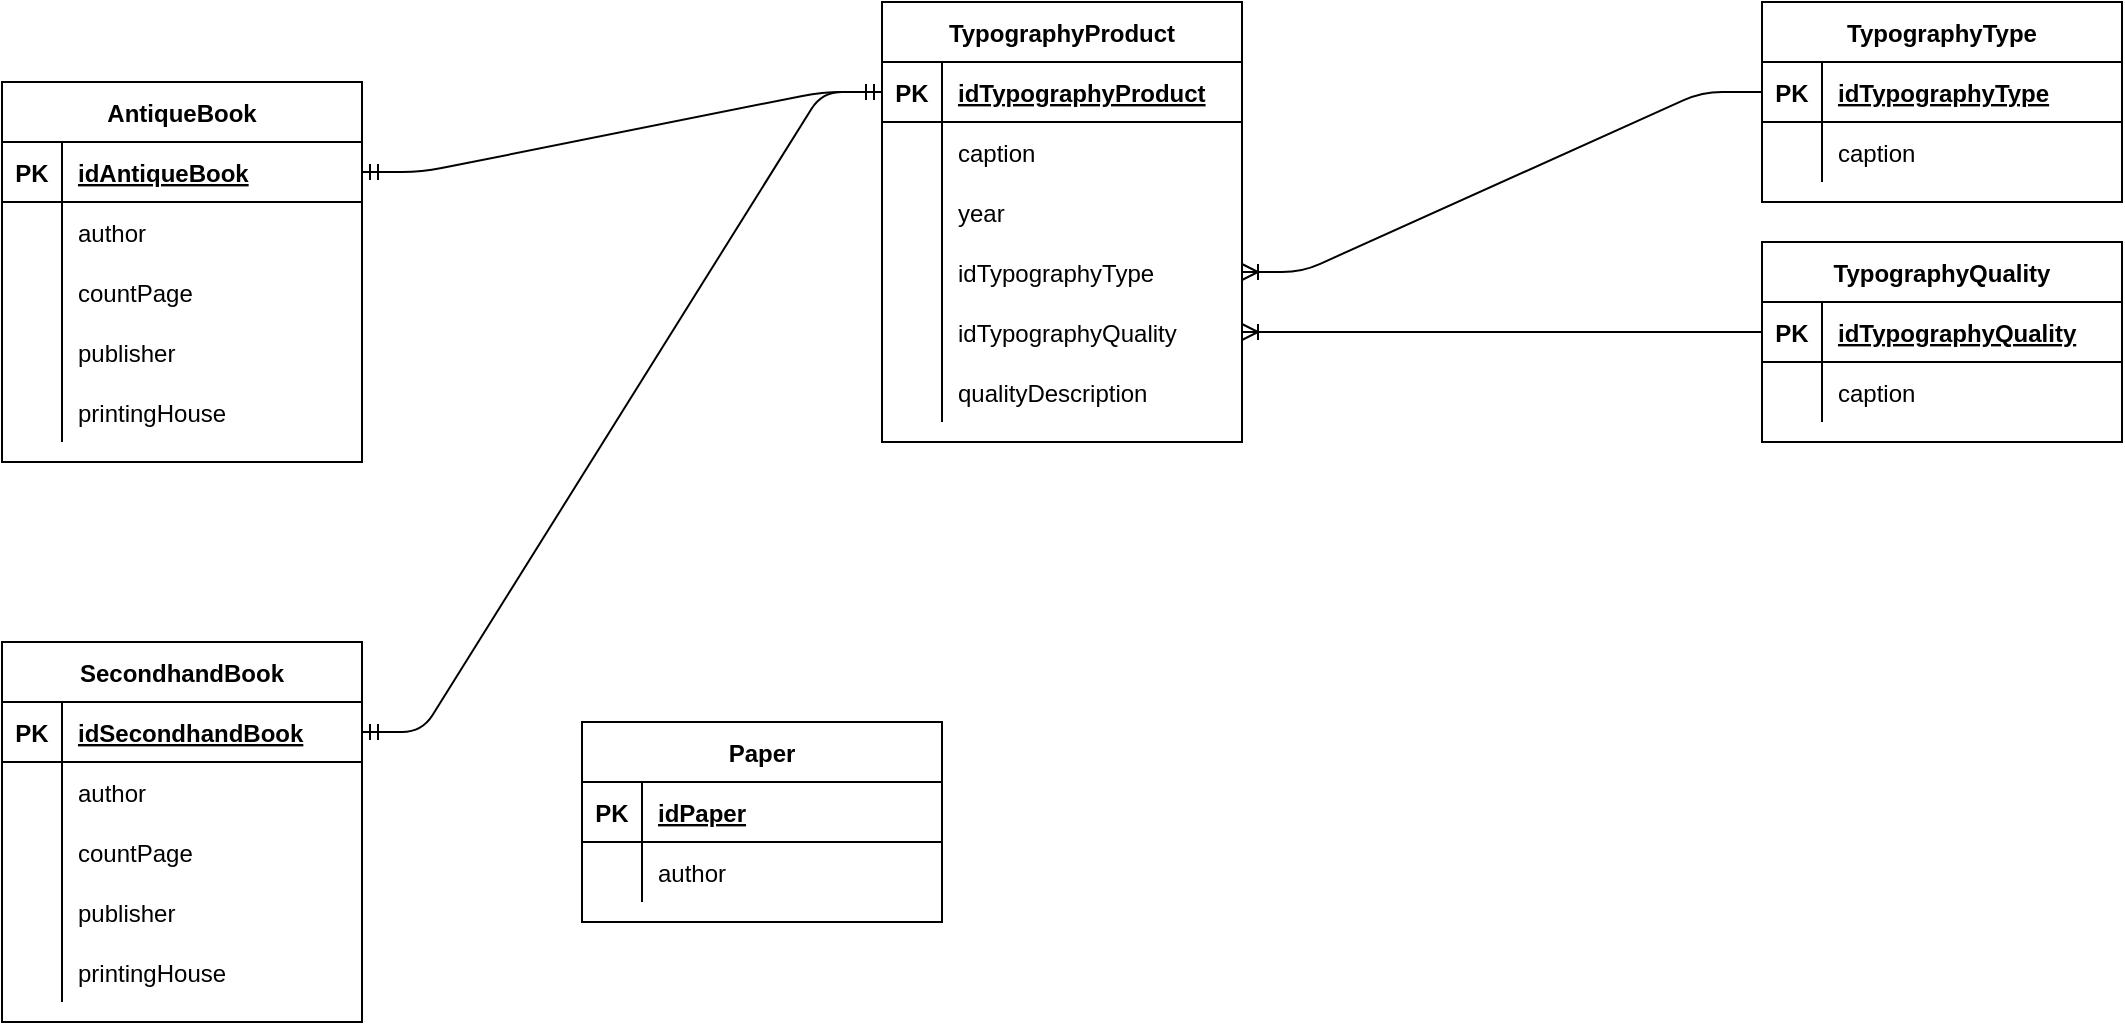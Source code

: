 <mxfile version="13.7.9" type="github" pages="2">
  <diagram id="R2lEEEUBdFMjLlhIrx00" name="Общая структура">
    <mxGraphModel dx="1610" dy="430" grid="1" gridSize="10" guides="1" tooltips="1" connect="1" arrows="1" fold="1" page="1" pageScale="1" pageWidth="850" pageHeight="1100" math="0" shadow="0" extFonts="Permanent Marker^https://fonts.googleapis.com/css?family=Permanent+Marker">
      <root>
        <mxCell id="0" />
        <mxCell id="1" parent="0" />
        <mxCell id="7gq-bZuDtef8zBYDTIqY-27" value="" style="edgeStyle=entityRelationEdgeStyle;fontSize=12;html=1;endArrow=ERoneToMany;" edge="1" parent="1" source="7gq-bZuDtef8zBYDTIqY-15" target="fQw-BtRaJXhAXheImwNY-1">
          <mxGeometry width="100" height="100" relative="1" as="geometry">
            <mxPoint x="580" y="140" as="sourcePoint" />
            <mxPoint x="550" y="280" as="targetPoint" />
          </mxGeometry>
        </mxCell>
        <mxCell id="7gq-bZuDtef8zBYDTIqY-1" value="TypographyProduct" style="shape=table;startSize=30;container=1;collapsible=1;childLayout=tableLayout;fixedRows=1;rowLines=0;fontStyle=1;align=center;resizeLast=1;" vertex="1" parent="1">
          <mxGeometry x="160" y="40" width="180" height="220" as="geometry" />
        </mxCell>
        <mxCell id="7gq-bZuDtef8zBYDTIqY-2" value="" style="shape=partialRectangle;collapsible=0;dropTarget=0;pointerEvents=0;fillColor=none;top=0;left=0;bottom=1;right=0;points=[[0,0.5],[1,0.5]];portConstraint=eastwest;" vertex="1" parent="7gq-bZuDtef8zBYDTIqY-1">
          <mxGeometry y="30" width="180" height="30" as="geometry" />
        </mxCell>
        <mxCell id="7gq-bZuDtef8zBYDTIqY-3" value="PK" style="shape=partialRectangle;connectable=0;fillColor=none;top=0;left=0;bottom=0;right=0;fontStyle=1;overflow=hidden;" vertex="1" parent="7gq-bZuDtef8zBYDTIqY-2">
          <mxGeometry width="30" height="30" as="geometry" />
        </mxCell>
        <mxCell id="7gq-bZuDtef8zBYDTIqY-4" value="idTypographyProduct" style="shape=partialRectangle;connectable=0;fillColor=none;top=0;left=0;bottom=0;right=0;align=left;spacingLeft=6;fontStyle=5;overflow=hidden;" vertex="1" parent="7gq-bZuDtef8zBYDTIqY-2">
          <mxGeometry x="30" width="150" height="30" as="geometry" />
        </mxCell>
        <mxCell id="7gq-bZuDtef8zBYDTIqY-5" value="" style="shape=partialRectangle;collapsible=0;dropTarget=0;pointerEvents=0;fillColor=none;top=0;left=0;bottom=0;right=0;points=[[0,0.5],[1,0.5]];portConstraint=eastwest;" vertex="1" parent="7gq-bZuDtef8zBYDTIqY-1">
          <mxGeometry y="60" width="180" height="30" as="geometry" />
        </mxCell>
        <mxCell id="7gq-bZuDtef8zBYDTIqY-6" value="" style="shape=partialRectangle;connectable=0;fillColor=none;top=0;left=0;bottom=0;right=0;editable=1;overflow=hidden;" vertex="1" parent="7gq-bZuDtef8zBYDTIqY-5">
          <mxGeometry width="30" height="30" as="geometry" />
        </mxCell>
        <mxCell id="7gq-bZuDtef8zBYDTIqY-7" value="caption" style="shape=partialRectangle;connectable=0;fillColor=none;top=0;left=0;bottom=0;right=0;align=left;spacingLeft=6;overflow=hidden;" vertex="1" parent="7gq-bZuDtef8zBYDTIqY-5">
          <mxGeometry x="30" width="150" height="30" as="geometry" />
        </mxCell>
        <mxCell id="7gq-bZuDtef8zBYDTIqY-8" value="" style="shape=partialRectangle;collapsible=0;dropTarget=0;pointerEvents=0;fillColor=none;top=0;left=0;bottom=0;right=0;points=[[0,0.5],[1,0.5]];portConstraint=eastwest;" vertex="1" parent="7gq-bZuDtef8zBYDTIqY-1">
          <mxGeometry y="90" width="180" height="30" as="geometry" />
        </mxCell>
        <mxCell id="7gq-bZuDtef8zBYDTIqY-9" value="" style="shape=partialRectangle;connectable=0;fillColor=none;top=0;left=0;bottom=0;right=0;editable=1;overflow=hidden;" vertex="1" parent="7gq-bZuDtef8zBYDTIqY-8">
          <mxGeometry width="30" height="30" as="geometry" />
        </mxCell>
        <mxCell id="7gq-bZuDtef8zBYDTIqY-10" value="year" style="shape=partialRectangle;connectable=0;fillColor=none;top=0;left=0;bottom=0;right=0;align=left;spacingLeft=6;overflow=hidden;" vertex="1" parent="7gq-bZuDtef8zBYDTIqY-8">
          <mxGeometry x="30" width="150" height="30" as="geometry" />
        </mxCell>
        <mxCell id="fQw-BtRaJXhAXheImwNY-1" value="" style="shape=partialRectangle;collapsible=0;dropTarget=0;pointerEvents=0;fillColor=none;top=0;left=0;bottom=0;right=0;points=[[0,0.5],[1,0.5]];portConstraint=eastwest;" vertex="1" parent="7gq-bZuDtef8zBYDTIqY-1">
          <mxGeometry y="120" width="180" height="30" as="geometry" />
        </mxCell>
        <mxCell id="fQw-BtRaJXhAXheImwNY-2" value="" style="shape=partialRectangle;connectable=0;fillColor=none;top=0;left=0;bottom=0;right=0;editable=1;overflow=hidden;" vertex="1" parent="fQw-BtRaJXhAXheImwNY-1">
          <mxGeometry width="30" height="30" as="geometry" />
        </mxCell>
        <mxCell id="fQw-BtRaJXhAXheImwNY-3" value="idTypographyType" style="shape=partialRectangle;connectable=0;fillColor=none;top=0;left=0;bottom=0;right=0;align=left;spacingLeft=6;overflow=hidden;" vertex="1" parent="fQw-BtRaJXhAXheImwNY-1">
          <mxGeometry x="30" width="150" height="30" as="geometry" />
        </mxCell>
        <mxCell id="fQw-BtRaJXhAXheImwNY-4" value="" style="shape=partialRectangle;collapsible=0;dropTarget=0;pointerEvents=0;fillColor=none;top=0;left=0;bottom=0;right=0;points=[[0,0.5],[1,0.5]];portConstraint=eastwest;" vertex="1" parent="7gq-bZuDtef8zBYDTIqY-1">
          <mxGeometry y="150" width="180" height="30" as="geometry" />
        </mxCell>
        <mxCell id="fQw-BtRaJXhAXheImwNY-5" value="" style="shape=partialRectangle;connectable=0;fillColor=none;top=0;left=0;bottom=0;right=0;editable=1;overflow=hidden;" vertex="1" parent="fQw-BtRaJXhAXheImwNY-4">
          <mxGeometry width="30" height="30" as="geometry" />
        </mxCell>
        <mxCell id="fQw-BtRaJXhAXheImwNY-6" value="idTypographyQuality" style="shape=partialRectangle;connectable=0;fillColor=none;top=0;left=0;bottom=0;right=0;align=left;spacingLeft=6;overflow=hidden;" vertex="1" parent="fQw-BtRaJXhAXheImwNY-4">
          <mxGeometry x="30" width="150" height="30" as="geometry" />
        </mxCell>
        <mxCell id="7gq-bZuDtef8zBYDTIqY-11" value="" style="shape=partialRectangle;collapsible=0;dropTarget=0;pointerEvents=0;fillColor=none;top=0;left=0;bottom=0;right=0;points=[[0,0.5],[1,0.5]];portConstraint=eastwest;" vertex="1" parent="7gq-bZuDtef8zBYDTIqY-1">
          <mxGeometry y="180" width="180" height="30" as="geometry" />
        </mxCell>
        <mxCell id="7gq-bZuDtef8zBYDTIqY-12" value="" style="shape=partialRectangle;connectable=0;fillColor=none;top=0;left=0;bottom=0;right=0;editable=1;overflow=hidden;" vertex="1" parent="7gq-bZuDtef8zBYDTIqY-11">
          <mxGeometry width="30" height="30" as="geometry" />
        </mxCell>
        <mxCell id="7gq-bZuDtef8zBYDTIqY-13" value="qualityDescription" style="shape=partialRectangle;connectable=0;fillColor=none;top=0;left=0;bottom=0;right=0;align=left;spacingLeft=6;overflow=hidden;" vertex="1" parent="7gq-bZuDtef8zBYDTIqY-11">
          <mxGeometry x="30" width="150" height="30" as="geometry" />
        </mxCell>
        <mxCell id="7gq-bZuDtef8zBYDTIqY-14" value="TypographyType" style="shape=table;startSize=30;container=1;collapsible=1;childLayout=tableLayout;fixedRows=1;rowLines=0;fontStyle=1;align=center;resizeLast=1;" vertex="1" parent="1">
          <mxGeometry x="600" y="40" width="180" height="100" as="geometry" />
        </mxCell>
        <mxCell id="7gq-bZuDtef8zBYDTIqY-15" value="" style="shape=partialRectangle;collapsible=0;dropTarget=0;pointerEvents=0;fillColor=none;top=0;left=0;bottom=1;right=0;points=[[0,0.5],[1,0.5]];portConstraint=eastwest;" vertex="1" parent="7gq-bZuDtef8zBYDTIqY-14">
          <mxGeometry y="30" width="180" height="30" as="geometry" />
        </mxCell>
        <mxCell id="7gq-bZuDtef8zBYDTIqY-16" value="PK" style="shape=partialRectangle;connectable=0;fillColor=none;top=0;left=0;bottom=0;right=0;fontStyle=1;overflow=hidden;" vertex="1" parent="7gq-bZuDtef8zBYDTIqY-15">
          <mxGeometry width="30" height="30" as="geometry" />
        </mxCell>
        <mxCell id="7gq-bZuDtef8zBYDTIqY-17" value="idTypographyType" style="shape=partialRectangle;connectable=0;fillColor=none;top=0;left=0;bottom=0;right=0;align=left;spacingLeft=6;fontStyle=5;overflow=hidden;" vertex="1" parent="7gq-bZuDtef8zBYDTIqY-15">
          <mxGeometry x="30" width="150" height="30" as="geometry" />
        </mxCell>
        <mxCell id="7gq-bZuDtef8zBYDTIqY-18" value="" style="shape=partialRectangle;collapsible=0;dropTarget=0;pointerEvents=0;fillColor=none;top=0;left=0;bottom=0;right=0;points=[[0,0.5],[1,0.5]];portConstraint=eastwest;" vertex="1" parent="7gq-bZuDtef8zBYDTIqY-14">
          <mxGeometry y="60" width="180" height="30" as="geometry" />
        </mxCell>
        <mxCell id="7gq-bZuDtef8zBYDTIqY-19" value="" style="shape=partialRectangle;connectable=0;fillColor=none;top=0;left=0;bottom=0;right=0;editable=1;overflow=hidden;" vertex="1" parent="7gq-bZuDtef8zBYDTIqY-18">
          <mxGeometry width="30" height="30" as="geometry" />
        </mxCell>
        <mxCell id="7gq-bZuDtef8zBYDTIqY-20" value="caption" style="shape=partialRectangle;connectable=0;fillColor=none;top=0;left=0;bottom=0;right=0;align=left;spacingLeft=6;overflow=hidden;" vertex="1" parent="7gq-bZuDtef8zBYDTIqY-18">
          <mxGeometry x="30" width="150" height="30" as="geometry" />
        </mxCell>
        <mxCell id="OE2pq34uRL8KqvzBAQ7R-20" value="TypographyQuality" style="shape=table;startSize=30;container=1;collapsible=1;childLayout=tableLayout;fixedRows=1;rowLines=0;fontStyle=1;align=center;resizeLast=1;" vertex="1" parent="1">
          <mxGeometry x="600" y="160" width="180" height="100" as="geometry" />
        </mxCell>
        <mxCell id="OE2pq34uRL8KqvzBAQ7R-21" value="" style="shape=partialRectangle;collapsible=0;dropTarget=0;pointerEvents=0;fillColor=none;top=0;left=0;bottom=1;right=0;points=[[0,0.5],[1,0.5]];portConstraint=eastwest;" vertex="1" parent="OE2pq34uRL8KqvzBAQ7R-20">
          <mxGeometry y="30" width="180" height="30" as="geometry" />
        </mxCell>
        <mxCell id="OE2pq34uRL8KqvzBAQ7R-22" value="PK" style="shape=partialRectangle;connectable=0;fillColor=none;top=0;left=0;bottom=0;right=0;fontStyle=1;overflow=hidden;" vertex="1" parent="OE2pq34uRL8KqvzBAQ7R-21">
          <mxGeometry width="30" height="30" as="geometry" />
        </mxCell>
        <mxCell id="OE2pq34uRL8KqvzBAQ7R-23" value="idTypographyQuality" style="shape=partialRectangle;connectable=0;fillColor=none;top=0;left=0;bottom=0;right=0;align=left;spacingLeft=6;fontStyle=5;overflow=hidden;" vertex="1" parent="OE2pq34uRL8KqvzBAQ7R-21">
          <mxGeometry x="30" width="150" height="30" as="geometry" />
        </mxCell>
        <mxCell id="OE2pq34uRL8KqvzBAQ7R-24" value="" style="shape=partialRectangle;collapsible=0;dropTarget=0;pointerEvents=0;fillColor=none;top=0;left=0;bottom=0;right=0;points=[[0,0.5],[1,0.5]];portConstraint=eastwest;" vertex="1" parent="OE2pq34uRL8KqvzBAQ7R-20">
          <mxGeometry y="60" width="180" height="30" as="geometry" />
        </mxCell>
        <mxCell id="OE2pq34uRL8KqvzBAQ7R-25" value="" style="shape=partialRectangle;connectable=0;fillColor=none;top=0;left=0;bottom=0;right=0;editable=1;overflow=hidden;" vertex="1" parent="OE2pq34uRL8KqvzBAQ7R-24">
          <mxGeometry width="30" height="30" as="geometry" />
        </mxCell>
        <mxCell id="OE2pq34uRL8KqvzBAQ7R-26" value="caption" style="shape=partialRectangle;connectable=0;fillColor=none;top=0;left=0;bottom=0;right=0;align=left;spacingLeft=6;overflow=hidden;" vertex="1" parent="OE2pq34uRL8KqvzBAQ7R-24">
          <mxGeometry x="30" width="150" height="30" as="geometry" />
        </mxCell>
        <mxCell id="fQw-BtRaJXhAXheImwNY-7" value="" style="edgeStyle=entityRelationEdgeStyle;fontSize=12;html=1;endArrow=ERoneToMany;" edge="1" parent="1" source="OE2pq34uRL8KqvzBAQ7R-21" target="fQw-BtRaJXhAXheImwNY-4">
          <mxGeometry width="100" height="100" relative="1" as="geometry">
            <mxPoint x="610" y="95" as="sourcePoint" />
            <mxPoint x="350" y="185" as="targetPoint" />
          </mxGeometry>
        </mxCell>
        <mxCell id="fQw-BtRaJXhAXheImwNY-8" value="" style="edgeStyle=entityRelationEdgeStyle;fontSize=12;html=1;endArrow=ERmandOne;startArrow=ERmandOne;" edge="1" parent="1" source="OE2pq34uRL8KqvzBAQ7R-2" target="7gq-bZuDtef8zBYDTIqY-2">
          <mxGeometry width="100" height="100" relative="1" as="geometry">
            <mxPoint x="50" y="450" as="sourcePoint" />
            <mxPoint x="150" y="350" as="targetPoint" />
          </mxGeometry>
        </mxCell>
        <mxCell id="fQw-BtRaJXhAXheImwNY-9" value="SecondhandBook" style="shape=table;startSize=30;container=1;collapsible=1;childLayout=tableLayout;fixedRows=1;rowLines=0;fontStyle=1;align=center;resizeLast=1;" vertex="1" parent="1">
          <mxGeometry x="-280" y="360" width="180" height="190" as="geometry" />
        </mxCell>
        <mxCell id="fQw-BtRaJXhAXheImwNY-10" value="" style="shape=partialRectangle;collapsible=0;dropTarget=0;pointerEvents=0;fillColor=none;top=0;left=0;bottom=1;right=0;points=[[0,0.5],[1,0.5]];portConstraint=eastwest;" vertex="1" parent="fQw-BtRaJXhAXheImwNY-9">
          <mxGeometry y="30" width="180" height="30" as="geometry" />
        </mxCell>
        <mxCell id="fQw-BtRaJXhAXheImwNY-11" value="PK" style="shape=partialRectangle;connectable=0;fillColor=none;top=0;left=0;bottom=0;right=0;fontStyle=1;overflow=hidden;" vertex="1" parent="fQw-BtRaJXhAXheImwNY-10">
          <mxGeometry width="30" height="30" as="geometry" />
        </mxCell>
        <mxCell id="fQw-BtRaJXhAXheImwNY-12" value="idSecondhandBook" style="shape=partialRectangle;connectable=0;fillColor=none;top=0;left=0;bottom=0;right=0;align=left;spacingLeft=6;fontStyle=5;overflow=hidden;" vertex="1" parent="fQw-BtRaJXhAXheImwNY-10">
          <mxGeometry x="30" width="150" height="30" as="geometry" />
        </mxCell>
        <mxCell id="fQw-BtRaJXhAXheImwNY-13" value="" style="shape=partialRectangle;collapsible=0;dropTarget=0;pointerEvents=0;fillColor=none;top=0;left=0;bottom=0;right=0;points=[[0,0.5],[1,0.5]];portConstraint=eastwest;" vertex="1" parent="fQw-BtRaJXhAXheImwNY-9">
          <mxGeometry y="60" width="180" height="30" as="geometry" />
        </mxCell>
        <mxCell id="fQw-BtRaJXhAXheImwNY-14" value="" style="shape=partialRectangle;connectable=0;fillColor=none;top=0;left=0;bottom=0;right=0;editable=1;overflow=hidden;" vertex="1" parent="fQw-BtRaJXhAXheImwNY-13">
          <mxGeometry width="30" height="30" as="geometry" />
        </mxCell>
        <mxCell id="fQw-BtRaJXhAXheImwNY-15" value="author" style="shape=partialRectangle;connectable=0;fillColor=none;top=0;left=0;bottom=0;right=0;align=left;spacingLeft=6;overflow=hidden;" vertex="1" parent="fQw-BtRaJXhAXheImwNY-13">
          <mxGeometry x="30" width="150" height="30" as="geometry" />
        </mxCell>
        <mxCell id="fQw-BtRaJXhAXheImwNY-16" value="" style="shape=partialRectangle;collapsible=0;dropTarget=0;pointerEvents=0;fillColor=none;top=0;left=0;bottom=0;right=0;points=[[0,0.5],[1,0.5]];portConstraint=eastwest;" vertex="1" parent="fQw-BtRaJXhAXheImwNY-9">
          <mxGeometry y="90" width="180" height="30" as="geometry" />
        </mxCell>
        <mxCell id="fQw-BtRaJXhAXheImwNY-17" value="" style="shape=partialRectangle;connectable=0;fillColor=none;top=0;left=0;bottom=0;right=0;editable=1;overflow=hidden;" vertex="1" parent="fQw-BtRaJXhAXheImwNY-16">
          <mxGeometry width="30" height="30" as="geometry" />
        </mxCell>
        <mxCell id="fQw-BtRaJXhAXheImwNY-18" value="countPage" style="shape=partialRectangle;connectable=0;fillColor=none;top=0;left=0;bottom=0;right=0;align=left;spacingLeft=6;overflow=hidden;" vertex="1" parent="fQw-BtRaJXhAXheImwNY-16">
          <mxGeometry x="30" width="150" height="30" as="geometry" />
        </mxCell>
        <mxCell id="fQw-BtRaJXhAXheImwNY-19" value="" style="shape=partialRectangle;collapsible=0;dropTarget=0;pointerEvents=0;fillColor=none;top=0;left=0;bottom=0;right=0;points=[[0,0.5],[1,0.5]];portConstraint=eastwest;" vertex="1" parent="fQw-BtRaJXhAXheImwNY-9">
          <mxGeometry y="120" width="180" height="30" as="geometry" />
        </mxCell>
        <mxCell id="fQw-BtRaJXhAXheImwNY-20" value="" style="shape=partialRectangle;connectable=0;fillColor=none;top=0;left=0;bottom=0;right=0;editable=1;overflow=hidden;" vertex="1" parent="fQw-BtRaJXhAXheImwNY-19">
          <mxGeometry width="30" height="30" as="geometry" />
        </mxCell>
        <mxCell id="fQw-BtRaJXhAXheImwNY-21" value="publisher" style="shape=partialRectangle;connectable=0;fillColor=none;top=0;left=0;bottom=0;right=0;align=left;spacingLeft=6;overflow=hidden;" vertex="1" parent="fQw-BtRaJXhAXheImwNY-19">
          <mxGeometry x="30" width="150" height="30" as="geometry" />
        </mxCell>
        <mxCell id="fQw-BtRaJXhAXheImwNY-22" value="" style="shape=partialRectangle;collapsible=0;dropTarget=0;pointerEvents=0;fillColor=none;top=0;left=0;bottom=0;right=0;points=[[0,0.5],[1,0.5]];portConstraint=eastwest;" vertex="1" parent="fQw-BtRaJXhAXheImwNY-9">
          <mxGeometry y="150" width="180" height="30" as="geometry" />
        </mxCell>
        <mxCell id="fQw-BtRaJXhAXheImwNY-23" value="" style="shape=partialRectangle;connectable=0;fillColor=none;top=0;left=0;bottom=0;right=0;editable=1;overflow=hidden;" vertex="1" parent="fQw-BtRaJXhAXheImwNY-22">
          <mxGeometry width="30" height="30" as="geometry" />
        </mxCell>
        <mxCell id="fQw-BtRaJXhAXheImwNY-24" value="printingHouse" style="shape=partialRectangle;connectable=0;fillColor=none;top=0;left=0;bottom=0;right=0;align=left;spacingLeft=6;overflow=hidden;" vertex="1" parent="fQw-BtRaJXhAXheImwNY-22">
          <mxGeometry x="30" width="150" height="30" as="geometry" />
        </mxCell>
        <mxCell id="OE2pq34uRL8KqvzBAQ7R-1" value="AntiqueBook" style="shape=table;startSize=30;container=1;collapsible=1;childLayout=tableLayout;fixedRows=1;rowLines=0;fontStyle=1;align=center;resizeLast=1;" vertex="1" parent="1">
          <mxGeometry x="-280" y="80" width="180" height="190" as="geometry" />
        </mxCell>
        <mxCell id="OE2pq34uRL8KqvzBAQ7R-2" value="" style="shape=partialRectangle;collapsible=0;dropTarget=0;pointerEvents=0;fillColor=none;top=0;left=0;bottom=1;right=0;points=[[0,0.5],[1,0.5]];portConstraint=eastwest;" vertex="1" parent="OE2pq34uRL8KqvzBAQ7R-1">
          <mxGeometry y="30" width="180" height="30" as="geometry" />
        </mxCell>
        <mxCell id="OE2pq34uRL8KqvzBAQ7R-3" value="PK" style="shape=partialRectangle;connectable=0;fillColor=none;top=0;left=0;bottom=0;right=0;fontStyle=1;overflow=hidden;" vertex="1" parent="OE2pq34uRL8KqvzBAQ7R-2">
          <mxGeometry width="30" height="30" as="geometry" />
        </mxCell>
        <mxCell id="OE2pq34uRL8KqvzBAQ7R-4" value="idAntiqueBook" style="shape=partialRectangle;connectable=0;fillColor=none;top=0;left=0;bottom=0;right=0;align=left;spacingLeft=6;fontStyle=5;overflow=hidden;" vertex="1" parent="OE2pq34uRL8KqvzBAQ7R-2">
          <mxGeometry x="30" width="150" height="30" as="geometry" />
        </mxCell>
        <mxCell id="OE2pq34uRL8KqvzBAQ7R-5" value="" style="shape=partialRectangle;collapsible=0;dropTarget=0;pointerEvents=0;fillColor=none;top=0;left=0;bottom=0;right=0;points=[[0,0.5],[1,0.5]];portConstraint=eastwest;" vertex="1" parent="OE2pq34uRL8KqvzBAQ7R-1">
          <mxGeometry y="60" width="180" height="30" as="geometry" />
        </mxCell>
        <mxCell id="OE2pq34uRL8KqvzBAQ7R-6" value="" style="shape=partialRectangle;connectable=0;fillColor=none;top=0;left=0;bottom=0;right=0;editable=1;overflow=hidden;" vertex="1" parent="OE2pq34uRL8KqvzBAQ7R-5">
          <mxGeometry width="30" height="30" as="geometry" />
        </mxCell>
        <mxCell id="OE2pq34uRL8KqvzBAQ7R-7" value="author" style="shape=partialRectangle;connectable=0;fillColor=none;top=0;left=0;bottom=0;right=0;align=left;spacingLeft=6;overflow=hidden;" vertex="1" parent="OE2pq34uRL8KqvzBAQ7R-5">
          <mxGeometry x="30" width="150" height="30" as="geometry" />
        </mxCell>
        <mxCell id="OE2pq34uRL8KqvzBAQ7R-8" value="" style="shape=partialRectangle;collapsible=0;dropTarget=0;pointerEvents=0;fillColor=none;top=0;left=0;bottom=0;right=0;points=[[0,0.5],[1,0.5]];portConstraint=eastwest;" vertex="1" parent="OE2pq34uRL8KqvzBAQ7R-1">
          <mxGeometry y="90" width="180" height="30" as="geometry" />
        </mxCell>
        <mxCell id="OE2pq34uRL8KqvzBAQ7R-9" value="" style="shape=partialRectangle;connectable=0;fillColor=none;top=0;left=0;bottom=0;right=0;editable=1;overflow=hidden;" vertex="1" parent="OE2pq34uRL8KqvzBAQ7R-8">
          <mxGeometry width="30" height="30" as="geometry" />
        </mxCell>
        <mxCell id="OE2pq34uRL8KqvzBAQ7R-10" value="countPage" style="shape=partialRectangle;connectable=0;fillColor=none;top=0;left=0;bottom=0;right=0;align=left;spacingLeft=6;overflow=hidden;" vertex="1" parent="OE2pq34uRL8KqvzBAQ7R-8">
          <mxGeometry x="30" width="150" height="30" as="geometry" />
        </mxCell>
        <mxCell id="OE2pq34uRL8KqvzBAQ7R-11" value="" style="shape=partialRectangle;collapsible=0;dropTarget=0;pointerEvents=0;fillColor=none;top=0;left=0;bottom=0;right=0;points=[[0,0.5],[1,0.5]];portConstraint=eastwest;" vertex="1" parent="OE2pq34uRL8KqvzBAQ7R-1">
          <mxGeometry y="120" width="180" height="30" as="geometry" />
        </mxCell>
        <mxCell id="OE2pq34uRL8KqvzBAQ7R-12" value="" style="shape=partialRectangle;connectable=0;fillColor=none;top=0;left=0;bottom=0;right=0;editable=1;overflow=hidden;" vertex="1" parent="OE2pq34uRL8KqvzBAQ7R-11">
          <mxGeometry width="30" height="30" as="geometry" />
        </mxCell>
        <mxCell id="OE2pq34uRL8KqvzBAQ7R-13" value="publisher" style="shape=partialRectangle;connectable=0;fillColor=none;top=0;left=0;bottom=0;right=0;align=left;spacingLeft=6;overflow=hidden;" vertex="1" parent="OE2pq34uRL8KqvzBAQ7R-11">
          <mxGeometry x="30" width="150" height="30" as="geometry" />
        </mxCell>
        <mxCell id="OE2pq34uRL8KqvzBAQ7R-14" value="" style="shape=partialRectangle;collapsible=0;dropTarget=0;pointerEvents=0;fillColor=none;top=0;left=0;bottom=0;right=0;points=[[0,0.5],[1,0.5]];portConstraint=eastwest;" vertex="1" parent="OE2pq34uRL8KqvzBAQ7R-1">
          <mxGeometry y="150" width="180" height="30" as="geometry" />
        </mxCell>
        <mxCell id="OE2pq34uRL8KqvzBAQ7R-15" value="" style="shape=partialRectangle;connectable=0;fillColor=none;top=0;left=0;bottom=0;right=0;editable=1;overflow=hidden;" vertex="1" parent="OE2pq34uRL8KqvzBAQ7R-14">
          <mxGeometry width="30" height="30" as="geometry" />
        </mxCell>
        <mxCell id="OE2pq34uRL8KqvzBAQ7R-16" value="printingHouse" style="shape=partialRectangle;connectable=0;fillColor=none;top=0;left=0;bottom=0;right=0;align=left;spacingLeft=6;overflow=hidden;" vertex="1" parent="OE2pq34uRL8KqvzBAQ7R-14">
          <mxGeometry x="30" width="150" height="30" as="geometry" />
        </mxCell>
        <mxCell id="fQw-BtRaJXhAXheImwNY-28" value="" style="edgeStyle=entityRelationEdgeStyle;fontSize=12;html=1;endArrow=ERmandOne;startArrow=ERmandOne;" edge="1" parent="1" source="fQw-BtRaJXhAXheImwNY-10" target="7gq-bZuDtef8zBYDTIqY-2">
          <mxGeometry width="100" height="100" relative="1" as="geometry">
            <mxPoint x="-20" y="430" as="sourcePoint" />
            <mxPoint x="80" y="330" as="targetPoint" />
          </mxGeometry>
        </mxCell>
        <mxCell id="fQw-BtRaJXhAXheImwNY-29" value="Paper" style="shape=table;startSize=30;container=1;collapsible=1;childLayout=tableLayout;fixedRows=1;rowLines=0;fontStyle=1;align=center;resizeLast=1;" vertex="1" parent="1">
          <mxGeometry x="10" y="400" width="180" height="100" as="geometry" />
        </mxCell>
        <mxCell id="fQw-BtRaJXhAXheImwNY-30" value="" style="shape=partialRectangle;collapsible=0;dropTarget=0;pointerEvents=0;fillColor=none;top=0;left=0;bottom=1;right=0;points=[[0,0.5],[1,0.5]];portConstraint=eastwest;" vertex="1" parent="fQw-BtRaJXhAXheImwNY-29">
          <mxGeometry y="30" width="180" height="30" as="geometry" />
        </mxCell>
        <mxCell id="fQw-BtRaJXhAXheImwNY-31" value="PK" style="shape=partialRectangle;connectable=0;fillColor=none;top=0;left=0;bottom=0;right=0;fontStyle=1;overflow=hidden;" vertex="1" parent="fQw-BtRaJXhAXheImwNY-30">
          <mxGeometry width="30" height="30" as="geometry" />
        </mxCell>
        <mxCell id="fQw-BtRaJXhAXheImwNY-32" value="idPaper" style="shape=partialRectangle;connectable=0;fillColor=none;top=0;left=0;bottom=0;right=0;align=left;spacingLeft=6;fontStyle=5;overflow=hidden;" vertex="1" parent="fQw-BtRaJXhAXheImwNY-30">
          <mxGeometry x="30" width="150" height="30" as="geometry" />
        </mxCell>
        <mxCell id="fQw-BtRaJXhAXheImwNY-33" value="" style="shape=partialRectangle;collapsible=0;dropTarget=0;pointerEvents=0;fillColor=none;top=0;left=0;bottom=0;right=0;points=[[0,0.5],[1,0.5]];portConstraint=eastwest;" vertex="1" parent="fQw-BtRaJXhAXheImwNY-29">
          <mxGeometry y="60" width="180" height="30" as="geometry" />
        </mxCell>
        <mxCell id="fQw-BtRaJXhAXheImwNY-34" value="" style="shape=partialRectangle;connectable=0;fillColor=none;top=0;left=0;bottom=0;right=0;editable=1;overflow=hidden;" vertex="1" parent="fQw-BtRaJXhAXheImwNY-33">
          <mxGeometry width="30" height="30" as="geometry" />
        </mxCell>
        <mxCell id="fQw-BtRaJXhAXheImwNY-35" value="author" style="shape=partialRectangle;connectable=0;fillColor=none;top=0;left=0;bottom=0;right=0;align=left;spacingLeft=6;overflow=hidden;" vertex="1" parent="fQw-BtRaJXhAXheImwNY-33">
          <mxGeometry x="30" width="150" height="30" as="geometry" />
        </mxCell>
      </root>
    </mxGraphModel>
  </diagram>
  <diagram id="TZNjtiAPtXSOyV1RgDeg" name="Значения кодовых словарей">
    <mxGraphModel dx="630" dy="357" grid="1" gridSize="10" guides="1" tooltips="1" connect="1" arrows="1" fold="1" page="1" pageScale="1" pageWidth="827" pageHeight="1169" math="0" shadow="0">
      <root>
        <mxCell id="7G2ZEqkzIKLut_F-zrIf-0" />
        <mxCell id="7G2ZEqkzIKLut_F-zrIf-1" parent="7G2ZEqkzIKLut_F-zrIf-0" />
        <mxCell id="tx18omGcolYZCf3JLZYh-13" value="TypographyType" style="swimlane;fontStyle=0;childLayout=stackLayout;horizontal=1;startSize=26;horizontalStack=0;resizeParent=1;resizeParentMax=0;resizeLast=0;collapsible=1;marginBottom=0;align=center;fontSize=14;" vertex="1" parent="7G2ZEqkzIKLut_F-zrIf-1">
          <mxGeometry x="40" y="40" width="160" height="176" as="geometry" />
        </mxCell>
        <mxCell id="tx18omGcolYZCf3JLZYh-14" value="Антикварная книга" style="text;strokeColor=none;fillColor=none;spacingLeft=4;spacingRight=4;overflow=hidden;rotatable=0;points=[[0,0.5],[1,0.5]];portConstraint=eastwest;fontSize=12;" vertex="1" parent="tx18omGcolYZCf3JLZYh-13">
          <mxGeometry y="26" width="160" height="30" as="geometry" />
        </mxCell>
        <mxCell id="tx18omGcolYZCf3JLZYh-15" value="Букинистическая книга" style="text;strokeColor=none;fillColor=none;spacingLeft=4;spacingRight=4;overflow=hidden;rotatable=0;points=[[0,0.5],[1,0.5]];portConstraint=eastwest;fontSize=12;" vertex="1" parent="tx18omGcolYZCf3JLZYh-13">
          <mxGeometry y="56" width="160" height="30" as="geometry" />
        </mxCell>
        <mxCell id="tx18omGcolYZCf3JLZYh-16" value="Журнал" style="text;strokeColor=none;fillColor=none;spacingLeft=4;spacingRight=4;overflow=hidden;rotatable=0;points=[[0,0.5],[1,0.5]];portConstraint=eastwest;fontSize=12;" vertex="1" parent="tx18omGcolYZCf3JLZYh-13">
          <mxGeometry y="86" width="160" height="30" as="geometry" />
        </mxCell>
        <mxCell id="tx18omGcolYZCf3JLZYh-17" value="Газета" style="text;strokeColor=none;fillColor=none;spacingLeft=4;spacingRight=4;overflow=hidden;rotatable=0;points=[[0,0.5],[1,0.5]];portConstraint=eastwest;fontSize=12;" vertex="1" parent="tx18omGcolYZCf3JLZYh-13">
          <mxGeometry y="116" width="160" height="30" as="geometry" />
        </mxCell>
        <mxCell id="tx18omGcolYZCf3JLZYh-18" value="Открытка" style="text;strokeColor=none;fillColor=none;spacingLeft=4;spacingRight=4;overflow=hidden;rotatable=0;points=[[0,0.5],[1,0.5]];portConstraint=eastwest;fontSize=12;" vertex="1" parent="tx18omGcolYZCf3JLZYh-13">
          <mxGeometry y="146" width="160" height="30" as="geometry" />
        </mxCell>
        <mxCell id="cnqbxz_QclA-MGncGDbw-1" value="TypographyQuality" style="swimlane;fontStyle=0;childLayout=stackLayout;horizontal=1;startSize=26;horizontalStack=0;resizeParent=1;resizeParentMax=0;resizeLast=0;collapsible=1;marginBottom=0;align=center;fontSize=14;" vertex="1" parent="7G2ZEqkzIKLut_F-zrIf-1">
          <mxGeometry x="240" y="40" width="160" height="116" as="geometry" />
        </mxCell>
        <mxCell id="cnqbxz_QclA-MGncGDbw-2" value="Отличное" style="text;strokeColor=none;fillColor=none;spacingLeft=4;spacingRight=4;overflow=hidden;rotatable=0;points=[[0,0.5],[1,0.5]];portConstraint=eastwest;fontSize=12;" vertex="1" parent="cnqbxz_QclA-MGncGDbw-1">
          <mxGeometry y="26" width="160" height="30" as="geometry" />
        </mxCell>
        <mxCell id="cnqbxz_QclA-MGncGDbw-3" value="Хорошее" style="text;strokeColor=none;fillColor=none;spacingLeft=4;spacingRight=4;overflow=hidden;rotatable=0;points=[[0,0.5],[1,0.5]];portConstraint=eastwest;fontSize=12;" vertex="1" parent="cnqbxz_QclA-MGncGDbw-1">
          <mxGeometry y="56" width="160" height="30" as="geometry" />
        </mxCell>
        <mxCell id="cnqbxz_QclA-MGncGDbw-4" value="Плохое" style="text;strokeColor=none;fillColor=none;spacingLeft=4;spacingRight=4;overflow=hidden;rotatable=0;points=[[0,0.5],[1,0.5]];portConstraint=eastwest;fontSize=12;" vertex="1" parent="cnqbxz_QclA-MGncGDbw-1">
          <mxGeometry y="86" width="160" height="30" as="geometry" />
        </mxCell>
      </root>
    </mxGraphModel>
  </diagram>
</mxfile>
